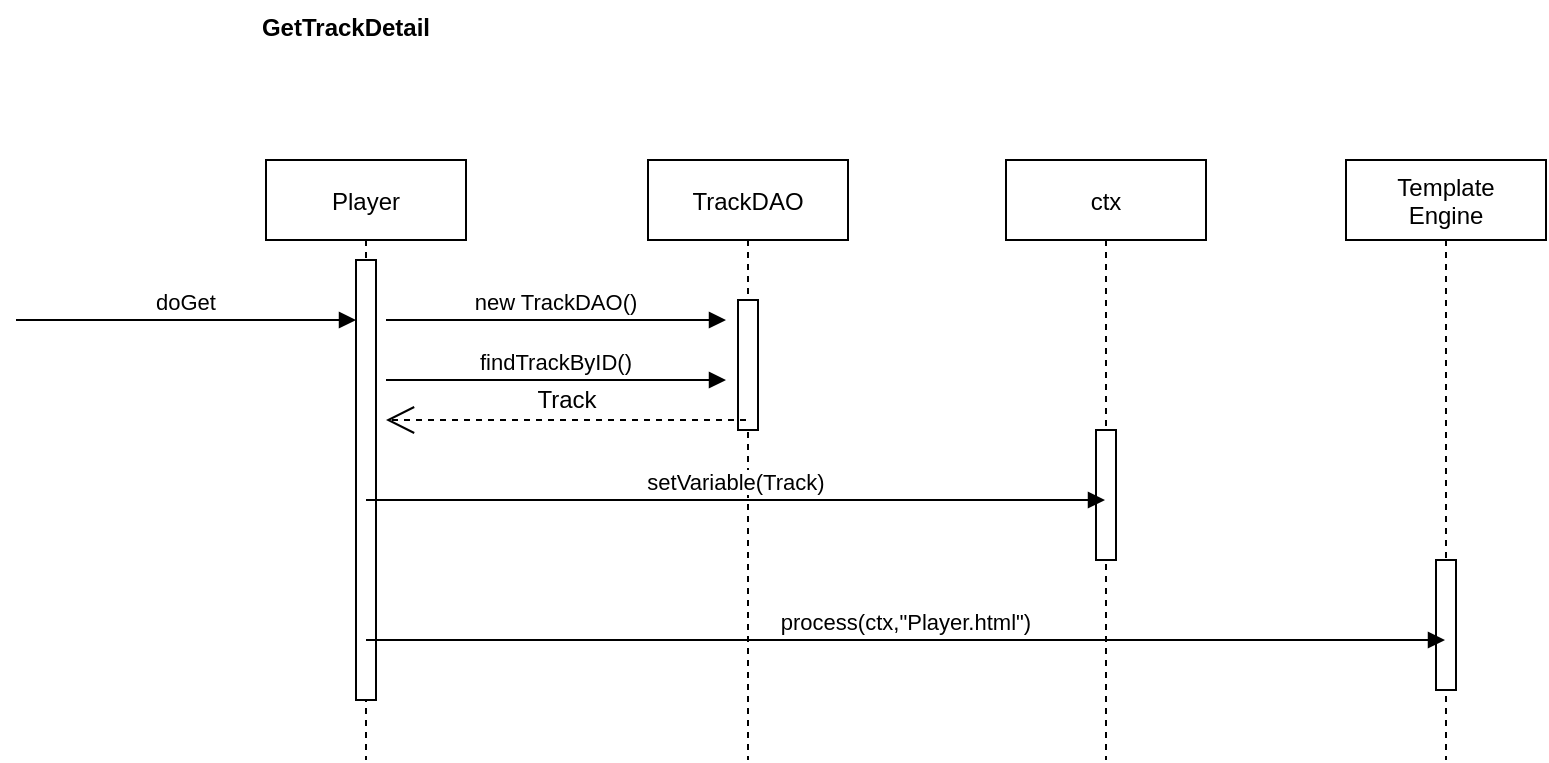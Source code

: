 <mxfile version="14.6.6"><diagram id="YH159moUFt00wROJ3g4J" name="Page-1"><mxGraphModel dx="830" dy="516" grid="1" gridSize="10" guides="1" tooltips="1" connect="1" arrows="1" fold="1" page="1" pageScale="1" pageWidth="827" pageHeight="1169" math="0" shadow="0"><root><mxCell id="0"/><mxCell id="1" parent="0"/><mxCell id="nziP78mEdd1jBvRUflMl-39" value="GetTrackDetail" style="text;align=center;fontStyle=1;verticalAlign=middle;spacingLeft=3;spacingRight=3;strokeColor=none;rotatable=0;points=[[0,0.5],[1,0.5]];portConstraint=eastwest;" vertex="1" parent="1"><mxGeometry x="950" y="690" width="80" height="26" as="geometry"/></mxCell><mxCell id="nziP78mEdd1jBvRUflMl-42" value="Player" style="shape=umlLifeline;perimeter=lifelinePerimeter;container=1;collapsible=0;recursiveResize=0;rounded=0;shadow=0;strokeWidth=1;" vertex="1" parent="1"><mxGeometry x="950" y="770" width="100" height="300" as="geometry"/></mxCell><mxCell id="nziP78mEdd1jBvRUflMl-43" value="" style="points=[];perimeter=orthogonalPerimeter;rounded=0;shadow=0;strokeWidth=1;" vertex="1" parent="nziP78mEdd1jBvRUflMl-42"><mxGeometry x="45" y="50" width="10" height="220" as="geometry"/></mxCell><mxCell id="nziP78mEdd1jBvRUflMl-44" value="doGet" style="verticalAlign=bottom;endArrow=block;shadow=0;strokeWidth=1;" edge="1" parent="1" target="nziP78mEdd1jBvRUflMl-43"><mxGeometry relative="1" as="geometry"><mxPoint x="825" y="850" as="sourcePoint"/><Array as="points"><mxPoint x="890" y="850"/></Array></mxGeometry></mxCell><mxCell id="nziP78mEdd1jBvRUflMl-47" value="TrackDAO" style="shape=umlLifeline;perimeter=lifelinePerimeter;container=1;collapsible=0;recursiveResize=0;rounded=0;shadow=0;strokeWidth=1;" vertex="1" parent="1"><mxGeometry x="1141" y="770" width="100" height="300" as="geometry"/></mxCell><mxCell id="nziP78mEdd1jBvRUflMl-48" value="" style="points=[];perimeter=orthogonalPerimeter;rounded=0;shadow=0;strokeWidth=1;" vertex="1" parent="nziP78mEdd1jBvRUflMl-47"><mxGeometry x="45" y="70" width="10" height="65" as="geometry"/></mxCell><mxCell id="nziP78mEdd1jBvRUflMl-60" value="" style="endArrow=open;endSize=12;dashed=1;html=1;" edge="1" parent="nziP78mEdd1jBvRUflMl-47"><mxGeometry width="160" relative="1" as="geometry"><mxPoint x="49" y="130" as="sourcePoint"/><mxPoint x="-131" y="130" as="targetPoint"/><Array as="points"/></mxGeometry></mxCell><mxCell id="nziP78mEdd1jBvRUflMl-58" value="new TrackDAO()" style="verticalAlign=bottom;endArrow=block;shadow=0;strokeWidth=1;" edge="1" parent="1"><mxGeometry relative="1" as="geometry"><mxPoint x="1010" y="850" as="sourcePoint"/><Array as="points"><mxPoint x="1075" y="850"/></Array><mxPoint x="1180" y="850" as="targetPoint"/></mxGeometry></mxCell><mxCell id="nziP78mEdd1jBvRUflMl-59" value="findTrackByID()" style="verticalAlign=bottom;endArrow=block;shadow=0;strokeWidth=1;" edge="1" parent="1"><mxGeometry relative="1" as="geometry"><mxPoint x="1010" y="880" as="sourcePoint"/><Array as="points"><mxPoint x="1075" y="880"/></Array><mxPoint x="1180" y="880" as="targetPoint"/></mxGeometry></mxCell><mxCell id="nziP78mEdd1jBvRUflMl-61" value="Track" style="text;html=1;align=center;verticalAlign=middle;resizable=0;points=[];autosize=1;strokeColor=none;" vertex="1" parent="1"><mxGeometry x="1075" y="880" width="50" height="20" as="geometry"/></mxCell><mxCell id="nziP78mEdd1jBvRUflMl-62" value="ctx" style="shape=umlLifeline;perimeter=lifelinePerimeter;container=1;collapsible=0;recursiveResize=0;rounded=0;shadow=0;strokeWidth=1;" vertex="1" parent="1"><mxGeometry x="1320" y="770" width="100" height="300" as="geometry"/></mxCell><mxCell id="nziP78mEdd1jBvRUflMl-63" value="" style="points=[];perimeter=orthogonalPerimeter;rounded=0;shadow=0;strokeWidth=1;" vertex="1" parent="nziP78mEdd1jBvRUflMl-62"><mxGeometry x="45" y="135" width="10" height="65" as="geometry"/></mxCell><mxCell id="nziP78mEdd1jBvRUflMl-65" value="Template&#xa;Engine" style="shape=umlLifeline;perimeter=lifelinePerimeter;container=1;collapsible=0;recursiveResize=0;rounded=0;shadow=0;strokeWidth=1;" vertex="1" parent="1"><mxGeometry x="1490" y="770" width="100" height="300" as="geometry"/></mxCell><mxCell id="nziP78mEdd1jBvRUflMl-66" value="" style="points=[];perimeter=orthogonalPerimeter;rounded=0;shadow=0;strokeWidth=1;" vertex="1" parent="nziP78mEdd1jBvRUflMl-65"><mxGeometry x="45" y="200" width="10" height="65" as="geometry"/></mxCell><mxCell id="nziP78mEdd1jBvRUflMl-68" value="setVariable(Track)" style="verticalAlign=bottom;endArrow=block;shadow=0;strokeWidth=1;" edge="1" parent="1" target="nziP78mEdd1jBvRUflMl-62"><mxGeometry relative="1" as="geometry"><mxPoint x="1000" y="940" as="sourcePoint"/><Array as="points"><mxPoint x="1065" y="940"/></Array><mxPoint x="1170" y="940" as="targetPoint"/></mxGeometry></mxCell><mxCell id="nziP78mEdd1jBvRUflMl-83" value="process(ctx,&quot;Player.html&quot;)" style="verticalAlign=bottom;endArrow=block;shadow=0;strokeWidth=1;" edge="1" parent="1" target="nziP78mEdd1jBvRUflMl-65"><mxGeometry relative="1" as="geometry"><mxPoint x="1000" y="1010" as="sourcePoint"/><Array as="points"><mxPoint x="1065" y="1010"/></Array><mxPoint x="1369.5" y="1010" as="targetPoint"/></mxGeometry></mxCell></root></mxGraphModel></diagram></mxfile>